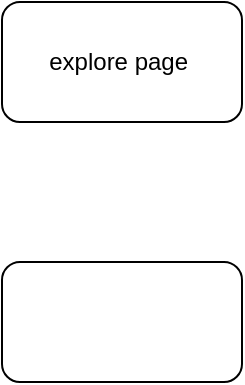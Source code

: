 <mxfile>
    <diagram id="z3uz4zU_CO0mqRTfDsL4" name="Page-1">
        <mxGraphModel dx="673" dy="647" grid="1" gridSize="10" guides="1" tooltips="1" connect="1" arrows="1" fold="1" page="1" pageScale="1" pageWidth="850" pageHeight="1100" math="0" shadow="0">
            <root>
                <mxCell id="0"/>
                <mxCell id="1" parent="0"/>
                <mxCell id="2" value="explore page&amp;nbsp;" style="rounded=1;whiteSpace=wrap;html=1;" vertex="1" parent="1">
                    <mxGeometry x="180" y="290" width="120" height="60" as="geometry"/>
                </mxCell>
                <mxCell id="3" value="" style="whiteSpace=wrap;html=1;rounded=1;" vertex="1" parent="1">
                    <mxGeometry x="180" y="420" width="120" height="60" as="geometry"/>
                </mxCell>
            </root>
        </mxGraphModel>
    </diagram>
</mxfile>